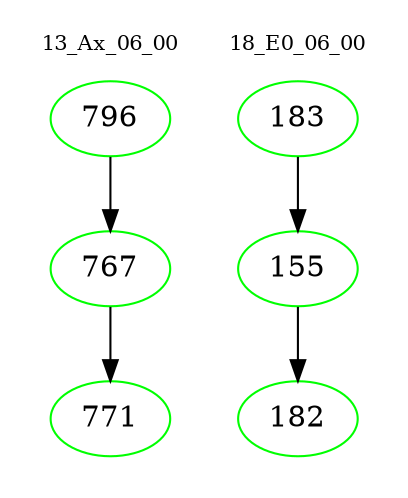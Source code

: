 digraph{
subgraph cluster_0 {
color = white
label = "13_Ax_06_00";
fontsize=10;
T0_796 [label="796", color="green"]
T0_796 -> T0_767 [color="black"]
T0_767 [label="767", color="green"]
T0_767 -> T0_771 [color="black"]
T0_771 [label="771", color="green"]
}
subgraph cluster_1 {
color = white
label = "18_E0_06_00";
fontsize=10;
T1_183 [label="183", color="green"]
T1_183 -> T1_155 [color="black"]
T1_155 [label="155", color="green"]
T1_155 -> T1_182 [color="black"]
T1_182 [label="182", color="green"]
}
}
